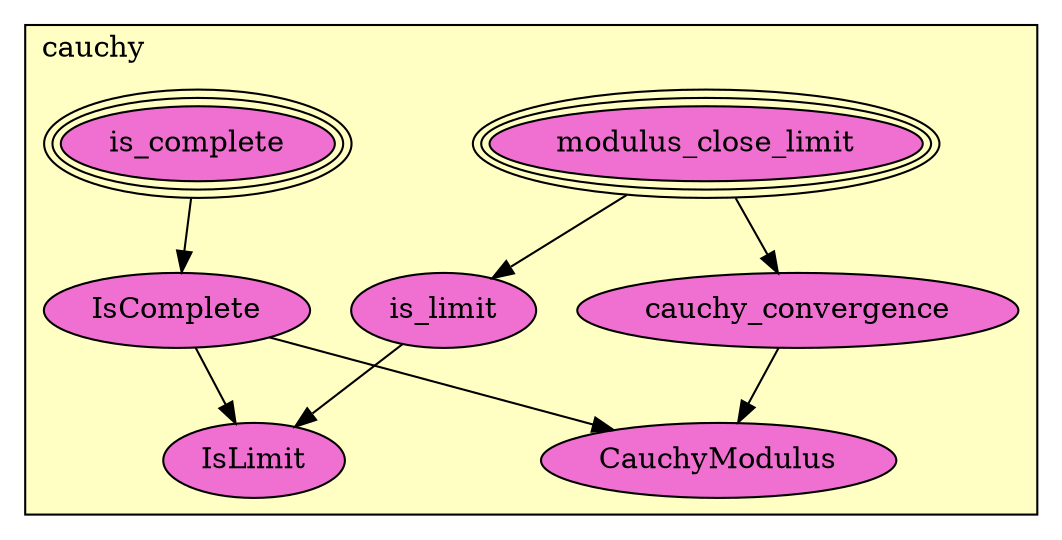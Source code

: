 digraph HoTT_Classes_interfaces_cauchy {
  graph [ratio=0.5]
  node [style=filled]
cauchy_modulus_close_limit [label="modulus_close_limit", URL=<cauchy.html#modulus_close_limit>, peripheries=3, fillcolor="#F070D1"] ;
cauchy_is_complete [label="is_complete", URL=<cauchy.html#is_complete>, peripheries=3, fillcolor="#F070D1"] ;
cauchy_IsComplete [label="IsComplete", URL=<cauchy.html#IsComplete>, fillcolor="#F070D1"] ;
cauchy_is_limit [label="is_limit", URL=<cauchy.html#is_limit>, fillcolor="#F070D1"] ;
cauchy_IsLimit [label="IsLimit", URL=<cauchy.html#IsLimit>, fillcolor="#F070D1"] ;
cauchy_cauchy_convergence [label="cauchy_convergence", URL=<cauchy.html#cauchy_convergence>, fillcolor="#F070D1"] ;
cauchy_CauchyModulus [label="CauchyModulus", URL=<cauchy.html#CauchyModulus>, fillcolor="#F070D1"] ;
  cauchy_modulus_close_limit -> cauchy_is_limit [] ;
  cauchy_modulus_close_limit -> cauchy_cauchy_convergence [] ;
  cauchy_is_complete -> cauchy_IsComplete [] ;
  cauchy_IsComplete -> cauchy_IsLimit [] ;
  cauchy_IsComplete -> cauchy_CauchyModulus [] ;
  cauchy_is_limit -> cauchy_IsLimit [] ;
  cauchy_cauchy_convergence -> cauchy_CauchyModulus [] ;
subgraph cluster_cauchy { label="cauchy"; fillcolor="#FFFFC3"; labeljust=l; style=filled 
cauchy_CauchyModulus; cauchy_cauchy_convergence; cauchy_IsLimit; cauchy_is_limit; cauchy_IsComplete; cauchy_is_complete; cauchy_modulus_close_limit; };
} /* END */
